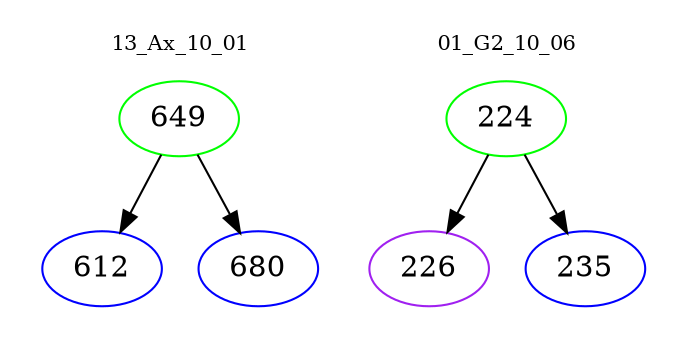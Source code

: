 digraph{
subgraph cluster_0 {
color = white
label = "13_Ax_10_01";
fontsize=10;
T0_649 [label="649", color="green"]
T0_649 -> T0_612 [color="black"]
T0_612 [label="612", color="blue"]
T0_649 -> T0_680 [color="black"]
T0_680 [label="680", color="blue"]
}
subgraph cluster_1 {
color = white
label = "01_G2_10_06";
fontsize=10;
T1_224 [label="224", color="green"]
T1_224 -> T1_226 [color="black"]
T1_226 [label="226", color="purple"]
T1_224 -> T1_235 [color="black"]
T1_235 [label="235", color="blue"]
}
}
